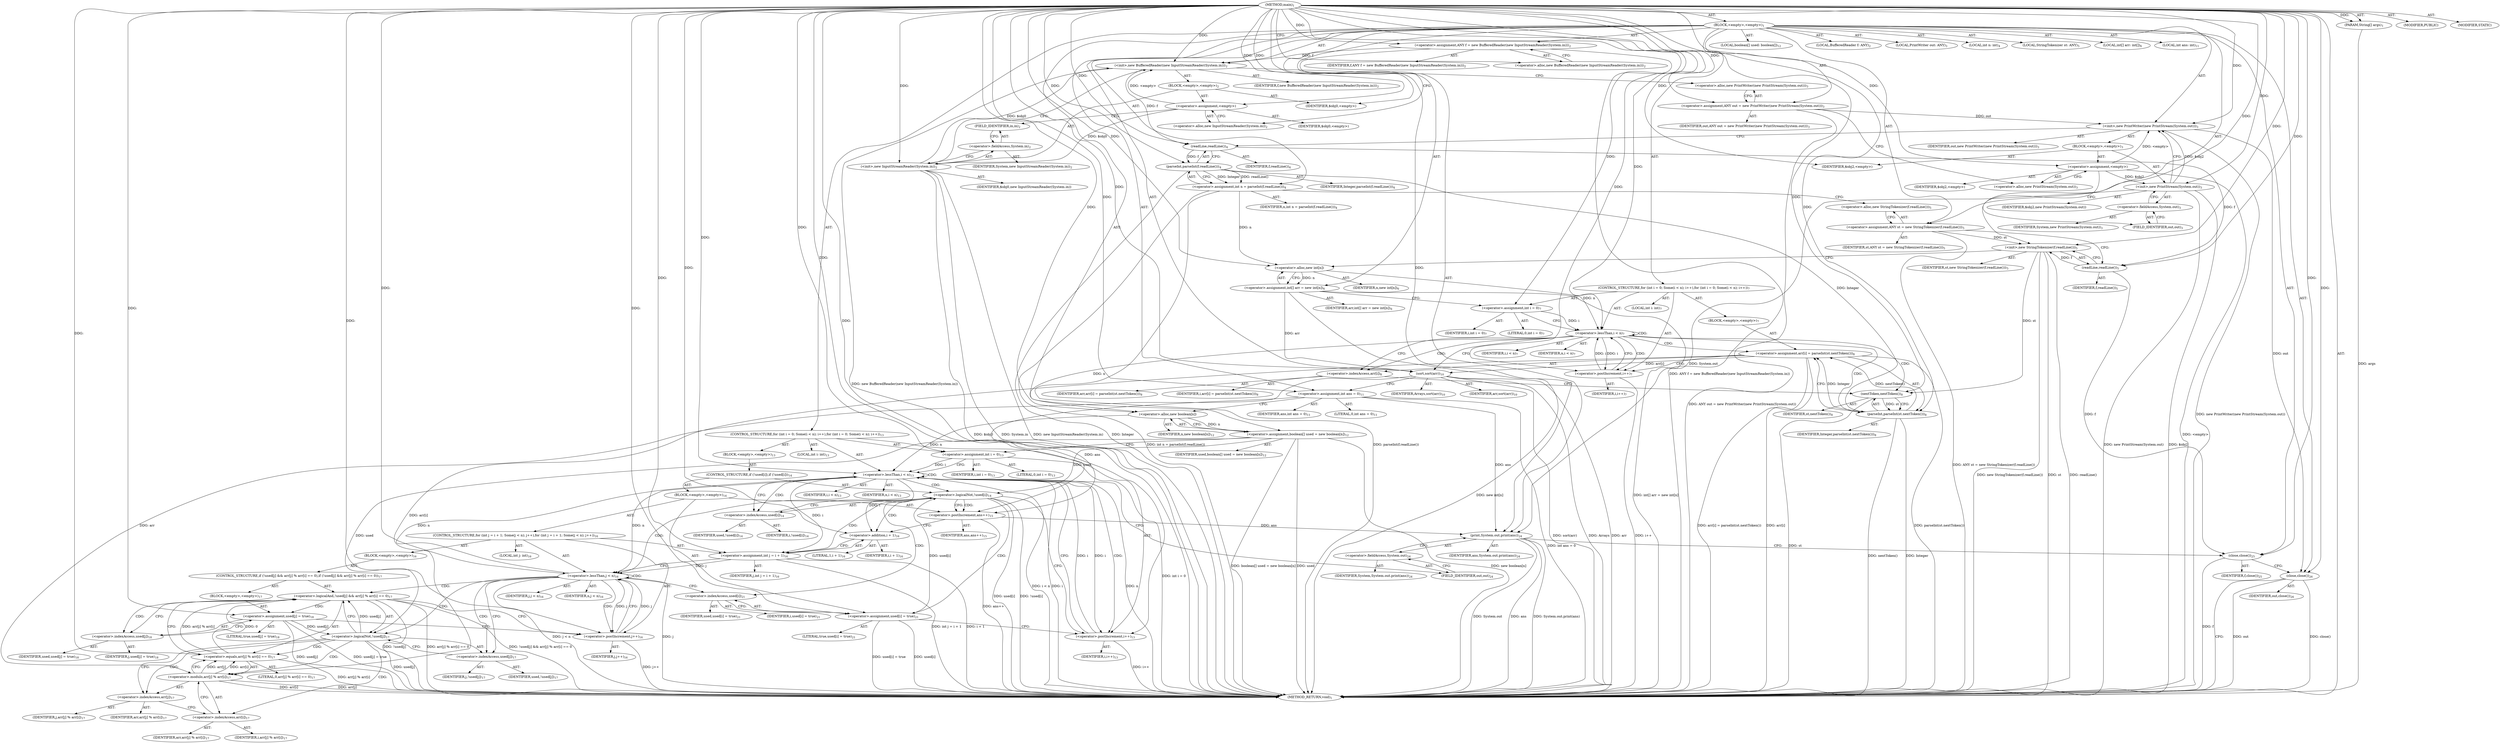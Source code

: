 digraph "main" {  
"23" [label = <(METHOD,main)<SUB>1</SUB>> ]
"24" [label = <(PARAM,String[] args)<SUB>1</SUB>> ]
"25" [label = <(BLOCK,&lt;empty&gt;,&lt;empty&gt;)<SUB>1</SUB>> ]
"4" [label = <(LOCAL,BufferedReader f: ANY)<SUB>2</SUB>> ]
"26" [label = <(&lt;operator&gt;.assignment,ANY f = new BufferedReader(new InputStreamReader(System.in)))<SUB>2</SUB>> ]
"27" [label = <(IDENTIFIER,f,ANY f = new BufferedReader(new InputStreamReader(System.in)))<SUB>2</SUB>> ]
"28" [label = <(&lt;operator&gt;.alloc,new BufferedReader(new InputStreamReader(System.in)))<SUB>2</SUB>> ]
"29" [label = <(&lt;init&gt;,new BufferedReader(new InputStreamReader(System.in)))<SUB>2</SUB>> ]
"3" [label = <(IDENTIFIER,f,new BufferedReader(new InputStreamReader(System.in)))<SUB>2</SUB>> ]
"30" [label = <(BLOCK,&lt;empty&gt;,&lt;empty&gt;)<SUB>2</SUB>> ]
"31" [label = <(&lt;operator&gt;.assignment,&lt;empty&gt;)> ]
"32" [label = <(IDENTIFIER,$obj0,&lt;empty&gt;)> ]
"33" [label = <(&lt;operator&gt;.alloc,new InputStreamReader(System.in))<SUB>2</SUB>> ]
"34" [label = <(&lt;init&gt;,new InputStreamReader(System.in))<SUB>2</SUB>> ]
"35" [label = <(IDENTIFIER,$obj0,new InputStreamReader(System.in))> ]
"36" [label = <(&lt;operator&gt;.fieldAccess,System.in)<SUB>2</SUB>> ]
"37" [label = <(IDENTIFIER,System,new InputStreamReader(System.in))<SUB>2</SUB>> ]
"38" [label = <(FIELD_IDENTIFIER,in,in)<SUB>2</SUB>> ]
"39" [label = <(IDENTIFIER,$obj0,&lt;empty&gt;)> ]
"6" [label = <(LOCAL,PrintWriter out: ANY)<SUB>3</SUB>> ]
"40" [label = <(&lt;operator&gt;.assignment,ANY out = new PrintWriter(new PrintStream(System.out)))<SUB>3</SUB>> ]
"41" [label = <(IDENTIFIER,out,ANY out = new PrintWriter(new PrintStream(System.out)))<SUB>3</SUB>> ]
"42" [label = <(&lt;operator&gt;.alloc,new PrintWriter(new PrintStream(System.out)))<SUB>3</SUB>> ]
"43" [label = <(&lt;init&gt;,new PrintWriter(new PrintStream(System.out)))<SUB>3</SUB>> ]
"5" [label = <(IDENTIFIER,out,new PrintWriter(new PrintStream(System.out)))<SUB>3</SUB>> ]
"44" [label = <(BLOCK,&lt;empty&gt;,&lt;empty&gt;)<SUB>3</SUB>> ]
"45" [label = <(&lt;operator&gt;.assignment,&lt;empty&gt;)> ]
"46" [label = <(IDENTIFIER,$obj2,&lt;empty&gt;)> ]
"47" [label = <(&lt;operator&gt;.alloc,new PrintStream(System.out))<SUB>3</SUB>> ]
"48" [label = <(&lt;init&gt;,new PrintStream(System.out))<SUB>3</SUB>> ]
"49" [label = <(IDENTIFIER,$obj2,new PrintStream(System.out))> ]
"50" [label = <(&lt;operator&gt;.fieldAccess,System.out)<SUB>3</SUB>> ]
"51" [label = <(IDENTIFIER,System,new PrintStream(System.out))<SUB>3</SUB>> ]
"52" [label = <(FIELD_IDENTIFIER,out,out)<SUB>3</SUB>> ]
"53" [label = <(IDENTIFIER,$obj2,&lt;empty&gt;)> ]
"54" [label = <(LOCAL,int n: int)<SUB>4</SUB>> ]
"55" [label = <(&lt;operator&gt;.assignment,int n = parseInt(f.readLine()))<SUB>4</SUB>> ]
"56" [label = <(IDENTIFIER,n,int n = parseInt(f.readLine()))<SUB>4</SUB>> ]
"57" [label = <(parseInt,parseInt(f.readLine()))<SUB>4</SUB>> ]
"58" [label = <(IDENTIFIER,Integer,parseInt(f.readLine()))<SUB>4</SUB>> ]
"59" [label = <(readLine,readLine())<SUB>4</SUB>> ]
"60" [label = <(IDENTIFIER,f,readLine())<SUB>4</SUB>> ]
"8" [label = <(LOCAL,StringTokenizer st: ANY)<SUB>5</SUB>> ]
"61" [label = <(&lt;operator&gt;.assignment,ANY st = new StringTokenizer(f.readLine()))<SUB>5</SUB>> ]
"62" [label = <(IDENTIFIER,st,ANY st = new StringTokenizer(f.readLine()))<SUB>5</SUB>> ]
"63" [label = <(&lt;operator&gt;.alloc,new StringTokenizer(f.readLine()))<SUB>5</SUB>> ]
"64" [label = <(&lt;init&gt;,new StringTokenizer(f.readLine()))<SUB>5</SUB>> ]
"7" [label = <(IDENTIFIER,st,new StringTokenizer(f.readLine()))<SUB>5</SUB>> ]
"65" [label = <(readLine,readLine())<SUB>5</SUB>> ]
"66" [label = <(IDENTIFIER,f,readLine())<SUB>5</SUB>> ]
"67" [label = <(LOCAL,int[] arr: int[])<SUB>6</SUB>> ]
"68" [label = <(&lt;operator&gt;.assignment,int[] arr = new int[n])<SUB>6</SUB>> ]
"69" [label = <(IDENTIFIER,arr,int[] arr = new int[n])<SUB>6</SUB>> ]
"70" [label = <(&lt;operator&gt;.alloc,new int[n])> ]
"71" [label = <(IDENTIFIER,n,new int[n])<SUB>6</SUB>> ]
"72" [label = <(CONTROL_STRUCTURE,for (int i = 0; Some(i &lt; n); i++),for (int i = 0; Some(i &lt; n); i++))<SUB>7</SUB>> ]
"73" [label = <(LOCAL,int i: int)<SUB>7</SUB>> ]
"74" [label = <(&lt;operator&gt;.assignment,int i = 0)<SUB>7</SUB>> ]
"75" [label = <(IDENTIFIER,i,int i = 0)<SUB>7</SUB>> ]
"76" [label = <(LITERAL,0,int i = 0)<SUB>7</SUB>> ]
"77" [label = <(&lt;operator&gt;.lessThan,i &lt; n)<SUB>7</SUB>> ]
"78" [label = <(IDENTIFIER,i,i &lt; n)<SUB>7</SUB>> ]
"79" [label = <(IDENTIFIER,n,i &lt; n)<SUB>7</SUB>> ]
"80" [label = <(&lt;operator&gt;.postIncrement,i++)<SUB>7</SUB>> ]
"81" [label = <(IDENTIFIER,i,i++)<SUB>7</SUB>> ]
"82" [label = <(BLOCK,&lt;empty&gt;,&lt;empty&gt;)<SUB>7</SUB>> ]
"83" [label = <(&lt;operator&gt;.assignment,arr[i] = parseInt(st.nextToken()))<SUB>8</SUB>> ]
"84" [label = <(&lt;operator&gt;.indexAccess,arr[i])<SUB>8</SUB>> ]
"85" [label = <(IDENTIFIER,arr,arr[i] = parseInt(st.nextToken()))<SUB>8</SUB>> ]
"86" [label = <(IDENTIFIER,i,arr[i] = parseInt(st.nextToken()))<SUB>8</SUB>> ]
"87" [label = <(parseInt,parseInt(st.nextToken()))<SUB>8</SUB>> ]
"88" [label = <(IDENTIFIER,Integer,parseInt(st.nextToken()))<SUB>8</SUB>> ]
"89" [label = <(nextToken,nextToken())<SUB>8</SUB>> ]
"90" [label = <(IDENTIFIER,st,nextToken())<SUB>8</SUB>> ]
"91" [label = <(sort,sort(arr))<SUB>10</SUB>> ]
"92" [label = <(IDENTIFIER,Arrays,sort(arr))<SUB>10</SUB>> ]
"93" [label = <(IDENTIFIER,arr,sort(arr))<SUB>10</SUB>> ]
"94" [label = <(LOCAL,int ans: int)<SUB>11</SUB>> ]
"95" [label = <(&lt;operator&gt;.assignment,int ans = 0)<SUB>11</SUB>> ]
"96" [label = <(IDENTIFIER,ans,int ans = 0)<SUB>11</SUB>> ]
"97" [label = <(LITERAL,0,int ans = 0)<SUB>11</SUB>> ]
"98" [label = <(LOCAL,boolean[] used: boolean[])<SUB>12</SUB>> ]
"99" [label = <(&lt;operator&gt;.assignment,boolean[] used = new boolean[n])<SUB>12</SUB>> ]
"100" [label = <(IDENTIFIER,used,boolean[] used = new boolean[n])<SUB>12</SUB>> ]
"101" [label = <(&lt;operator&gt;.alloc,new boolean[n])> ]
"102" [label = <(IDENTIFIER,n,new boolean[n])<SUB>12</SUB>> ]
"103" [label = <(CONTROL_STRUCTURE,for (int i = 0; Some(i &lt; n); i++),for (int i = 0; Some(i &lt; n); i++))<SUB>13</SUB>> ]
"104" [label = <(LOCAL,int i: int)<SUB>13</SUB>> ]
"105" [label = <(&lt;operator&gt;.assignment,int i = 0)<SUB>13</SUB>> ]
"106" [label = <(IDENTIFIER,i,int i = 0)<SUB>13</SUB>> ]
"107" [label = <(LITERAL,0,int i = 0)<SUB>13</SUB>> ]
"108" [label = <(&lt;operator&gt;.lessThan,i &lt; n)<SUB>13</SUB>> ]
"109" [label = <(IDENTIFIER,i,i &lt; n)<SUB>13</SUB>> ]
"110" [label = <(IDENTIFIER,n,i &lt; n)<SUB>13</SUB>> ]
"111" [label = <(&lt;operator&gt;.postIncrement,i++)<SUB>13</SUB>> ]
"112" [label = <(IDENTIFIER,i,i++)<SUB>13</SUB>> ]
"113" [label = <(BLOCK,&lt;empty&gt;,&lt;empty&gt;)<SUB>13</SUB>> ]
"114" [label = <(CONTROL_STRUCTURE,if (!used[i]),if (!used[i]))<SUB>14</SUB>> ]
"115" [label = <(&lt;operator&gt;.logicalNot,!used[i])<SUB>14</SUB>> ]
"116" [label = <(&lt;operator&gt;.indexAccess,used[i])<SUB>14</SUB>> ]
"117" [label = <(IDENTIFIER,used,!used[i])<SUB>14</SUB>> ]
"118" [label = <(IDENTIFIER,i,!used[i])<SUB>14</SUB>> ]
"119" [label = <(BLOCK,&lt;empty&gt;,&lt;empty&gt;)<SUB>14</SUB>> ]
"120" [label = <(&lt;operator&gt;.postIncrement,ans++)<SUB>15</SUB>> ]
"121" [label = <(IDENTIFIER,ans,ans++)<SUB>15</SUB>> ]
"122" [label = <(CONTROL_STRUCTURE,for (int j = i + 1; Some(j &lt; n); j++),for (int j = i + 1; Some(j &lt; n); j++))<SUB>16</SUB>> ]
"123" [label = <(LOCAL,int j: int)<SUB>16</SUB>> ]
"124" [label = <(&lt;operator&gt;.assignment,int j = i + 1)<SUB>16</SUB>> ]
"125" [label = <(IDENTIFIER,j,int j = i + 1)<SUB>16</SUB>> ]
"126" [label = <(&lt;operator&gt;.addition,i + 1)<SUB>16</SUB>> ]
"127" [label = <(IDENTIFIER,i,i + 1)<SUB>16</SUB>> ]
"128" [label = <(LITERAL,1,i + 1)<SUB>16</SUB>> ]
"129" [label = <(&lt;operator&gt;.lessThan,j &lt; n)<SUB>16</SUB>> ]
"130" [label = <(IDENTIFIER,j,j &lt; n)<SUB>16</SUB>> ]
"131" [label = <(IDENTIFIER,n,j &lt; n)<SUB>16</SUB>> ]
"132" [label = <(&lt;operator&gt;.postIncrement,j++)<SUB>16</SUB>> ]
"133" [label = <(IDENTIFIER,j,j++)<SUB>16</SUB>> ]
"134" [label = <(BLOCK,&lt;empty&gt;,&lt;empty&gt;)<SUB>16</SUB>> ]
"135" [label = <(CONTROL_STRUCTURE,if (!used[j] &amp;&amp; arr[j] % arr[i] == 0),if (!used[j] &amp;&amp; arr[j] % arr[i] == 0))<SUB>17</SUB>> ]
"136" [label = <(&lt;operator&gt;.logicalAnd,!used[j] &amp;&amp; arr[j] % arr[i] == 0)<SUB>17</SUB>> ]
"137" [label = <(&lt;operator&gt;.logicalNot,!used[j])<SUB>17</SUB>> ]
"138" [label = <(&lt;operator&gt;.indexAccess,used[j])<SUB>17</SUB>> ]
"139" [label = <(IDENTIFIER,used,!used[j])<SUB>17</SUB>> ]
"140" [label = <(IDENTIFIER,j,!used[j])<SUB>17</SUB>> ]
"141" [label = <(&lt;operator&gt;.equals,arr[j] % arr[i] == 0)<SUB>17</SUB>> ]
"142" [label = <(&lt;operator&gt;.modulo,arr[j] % arr[i])<SUB>17</SUB>> ]
"143" [label = <(&lt;operator&gt;.indexAccess,arr[j])<SUB>17</SUB>> ]
"144" [label = <(IDENTIFIER,arr,arr[j] % arr[i])<SUB>17</SUB>> ]
"145" [label = <(IDENTIFIER,j,arr[j] % arr[i])<SUB>17</SUB>> ]
"146" [label = <(&lt;operator&gt;.indexAccess,arr[i])<SUB>17</SUB>> ]
"147" [label = <(IDENTIFIER,arr,arr[j] % arr[i])<SUB>17</SUB>> ]
"148" [label = <(IDENTIFIER,i,arr[j] % arr[i])<SUB>17</SUB>> ]
"149" [label = <(LITERAL,0,arr[j] % arr[i] == 0)<SUB>17</SUB>> ]
"150" [label = <(BLOCK,&lt;empty&gt;,&lt;empty&gt;)<SUB>17</SUB>> ]
"151" [label = <(&lt;operator&gt;.assignment,used[j] = true)<SUB>18</SUB>> ]
"152" [label = <(&lt;operator&gt;.indexAccess,used[j])<SUB>18</SUB>> ]
"153" [label = <(IDENTIFIER,used,used[j] = true)<SUB>18</SUB>> ]
"154" [label = <(IDENTIFIER,j,used[j] = true)<SUB>18</SUB>> ]
"155" [label = <(LITERAL,true,used[j] = true)<SUB>18</SUB>> ]
"156" [label = <(&lt;operator&gt;.assignment,used[i] = true)<SUB>21</SUB>> ]
"157" [label = <(&lt;operator&gt;.indexAccess,used[i])<SUB>21</SUB>> ]
"158" [label = <(IDENTIFIER,used,used[i] = true)<SUB>21</SUB>> ]
"159" [label = <(IDENTIFIER,i,used[i] = true)<SUB>21</SUB>> ]
"160" [label = <(LITERAL,true,used[i] = true)<SUB>21</SUB>> ]
"161" [label = <(print,System.out.print(ans))<SUB>24</SUB>> ]
"162" [label = <(&lt;operator&gt;.fieldAccess,System.out)<SUB>24</SUB>> ]
"163" [label = <(IDENTIFIER,System,System.out.print(ans))<SUB>24</SUB>> ]
"164" [label = <(FIELD_IDENTIFIER,out,out)<SUB>24</SUB>> ]
"165" [label = <(IDENTIFIER,ans,System.out.print(ans))<SUB>24</SUB>> ]
"166" [label = <(close,close())<SUB>25</SUB>> ]
"167" [label = <(IDENTIFIER,f,close())<SUB>25</SUB>> ]
"168" [label = <(close,close())<SUB>26</SUB>> ]
"169" [label = <(IDENTIFIER,out,close())<SUB>26</SUB>> ]
"170" [label = <(MODIFIER,PUBLIC)> ]
"171" [label = <(MODIFIER,STATIC)> ]
"172" [label = <(METHOD_RETURN,void)<SUB>1</SUB>> ]
  "23" -> "24"  [ label = "AST: "] 
  "23" -> "25"  [ label = "AST: "] 
  "23" -> "170"  [ label = "AST: "] 
  "23" -> "171"  [ label = "AST: "] 
  "23" -> "172"  [ label = "AST: "] 
  "25" -> "4"  [ label = "AST: "] 
  "25" -> "26"  [ label = "AST: "] 
  "25" -> "29"  [ label = "AST: "] 
  "25" -> "6"  [ label = "AST: "] 
  "25" -> "40"  [ label = "AST: "] 
  "25" -> "43"  [ label = "AST: "] 
  "25" -> "54"  [ label = "AST: "] 
  "25" -> "55"  [ label = "AST: "] 
  "25" -> "8"  [ label = "AST: "] 
  "25" -> "61"  [ label = "AST: "] 
  "25" -> "64"  [ label = "AST: "] 
  "25" -> "67"  [ label = "AST: "] 
  "25" -> "68"  [ label = "AST: "] 
  "25" -> "72"  [ label = "AST: "] 
  "25" -> "91"  [ label = "AST: "] 
  "25" -> "94"  [ label = "AST: "] 
  "25" -> "95"  [ label = "AST: "] 
  "25" -> "98"  [ label = "AST: "] 
  "25" -> "99"  [ label = "AST: "] 
  "25" -> "103"  [ label = "AST: "] 
  "25" -> "161"  [ label = "AST: "] 
  "25" -> "166"  [ label = "AST: "] 
  "25" -> "168"  [ label = "AST: "] 
  "26" -> "27"  [ label = "AST: "] 
  "26" -> "28"  [ label = "AST: "] 
  "29" -> "3"  [ label = "AST: "] 
  "29" -> "30"  [ label = "AST: "] 
  "30" -> "31"  [ label = "AST: "] 
  "30" -> "34"  [ label = "AST: "] 
  "30" -> "39"  [ label = "AST: "] 
  "31" -> "32"  [ label = "AST: "] 
  "31" -> "33"  [ label = "AST: "] 
  "34" -> "35"  [ label = "AST: "] 
  "34" -> "36"  [ label = "AST: "] 
  "36" -> "37"  [ label = "AST: "] 
  "36" -> "38"  [ label = "AST: "] 
  "40" -> "41"  [ label = "AST: "] 
  "40" -> "42"  [ label = "AST: "] 
  "43" -> "5"  [ label = "AST: "] 
  "43" -> "44"  [ label = "AST: "] 
  "44" -> "45"  [ label = "AST: "] 
  "44" -> "48"  [ label = "AST: "] 
  "44" -> "53"  [ label = "AST: "] 
  "45" -> "46"  [ label = "AST: "] 
  "45" -> "47"  [ label = "AST: "] 
  "48" -> "49"  [ label = "AST: "] 
  "48" -> "50"  [ label = "AST: "] 
  "50" -> "51"  [ label = "AST: "] 
  "50" -> "52"  [ label = "AST: "] 
  "55" -> "56"  [ label = "AST: "] 
  "55" -> "57"  [ label = "AST: "] 
  "57" -> "58"  [ label = "AST: "] 
  "57" -> "59"  [ label = "AST: "] 
  "59" -> "60"  [ label = "AST: "] 
  "61" -> "62"  [ label = "AST: "] 
  "61" -> "63"  [ label = "AST: "] 
  "64" -> "7"  [ label = "AST: "] 
  "64" -> "65"  [ label = "AST: "] 
  "65" -> "66"  [ label = "AST: "] 
  "68" -> "69"  [ label = "AST: "] 
  "68" -> "70"  [ label = "AST: "] 
  "70" -> "71"  [ label = "AST: "] 
  "72" -> "73"  [ label = "AST: "] 
  "72" -> "74"  [ label = "AST: "] 
  "72" -> "77"  [ label = "AST: "] 
  "72" -> "80"  [ label = "AST: "] 
  "72" -> "82"  [ label = "AST: "] 
  "74" -> "75"  [ label = "AST: "] 
  "74" -> "76"  [ label = "AST: "] 
  "77" -> "78"  [ label = "AST: "] 
  "77" -> "79"  [ label = "AST: "] 
  "80" -> "81"  [ label = "AST: "] 
  "82" -> "83"  [ label = "AST: "] 
  "83" -> "84"  [ label = "AST: "] 
  "83" -> "87"  [ label = "AST: "] 
  "84" -> "85"  [ label = "AST: "] 
  "84" -> "86"  [ label = "AST: "] 
  "87" -> "88"  [ label = "AST: "] 
  "87" -> "89"  [ label = "AST: "] 
  "89" -> "90"  [ label = "AST: "] 
  "91" -> "92"  [ label = "AST: "] 
  "91" -> "93"  [ label = "AST: "] 
  "95" -> "96"  [ label = "AST: "] 
  "95" -> "97"  [ label = "AST: "] 
  "99" -> "100"  [ label = "AST: "] 
  "99" -> "101"  [ label = "AST: "] 
  "101" -> "102"  [ label = "AST: "] 
  "103" -> "104"  [ label = "AST: "] 
  "103" -> "105"  [ label = "AST: "] 
  "103" -> "108"  [ label = "AST: "] 
  "103" -> "111"  [ label = "AST: "] 
  "103" -> "113"  [ label = "AST: "] 
  "105" -> "106"  [ label = "AST: "] 
  "105" -> "107"  [ label = "AST: "] 
  "108" -> "109"  [ label = "AST: "] 
  "108" -> "110"  [ label = "AST: "] 
  "111" -> "112"  [ label = "AST: "] 
  "113" -> "114"  [ label = "AST: "] 
  "114" -> "115"  [ label = "AST: "] 
  "114" -> "119"  [ label = "AST: "] 
  "115" -> "116"  [ label = "AST: "] 
  "116" -> "117"  [ label = "AST: "] 
  "116" -> "118"  [ label = "AST: "] 
  "119" -> "120"  [ label = "AST: "] 
  "119" -> "122"  [ label = "AST: "] 
  "119" -> "156"  [ label = "AST: "] 
  "120" -> "121"  [ label = "AST: "] 
  "122" -> "123"  [ label = "AST: "] 
  "122" -> "124"  [ label = "AST: "] 
  "122" -> "129"  [ label = "AST: "] 
  "122" -> "132"  [ label = "AST: "] 
  "122" -> "134"  [ label = "AST: "] 
  "124" -> "125"  [ label = "AST: "] 
  "124" -> "126"  [ label = "AST: "] 
  "126" -> "127"  [ label = "AST: "] 
  "126" -> "128"  [ label = "AST: "] 
  "129" -> "130"  [ label = "AST: "] 
  "129" -> "131"  [ label = "AST: "] 
  "132" -> "133"  [ label = "AST: "] 
  "134" -> "135"  [ label = "AST: "] 
  "135" -> "136"  [ label = "AST: "] 
  "135" -> "150"  [ label = "AST: "] 
  "136" -> "137"  [ label = "AST: "] 
  "136" -> "141"  [ label = "AST: "] 
  "137" -> "138"  [ label = "AST: "] 
  "138" -> "139"  [ label = "AST: "] 
  "138" -> "140"  [ label = "AST: "] 
  "141" -> "142"  [ label = "AST: "] 
  "141" -> "149"  [ label = "AST: "] 
  "142" -> "143"  [ label = "AST: "] 
  "142" -> "146"  [ label = "AST: "] 
  "143" -> "144"  [ label = "AST: "] 
  "143" -> "145"  [ label = "AST: "] 
  "146" -> "147"  [ label = "AST: "] 
  "146" -> "148"  [ label = "AST: "] 
  "150" -> "151"  [ label = "AST: "] 
  "151" -> "152"  [ label = "AST: "] 
  "151" -> "155"  [ label = "AST: "] 
  "152" -> "153"  [ label = "AST: "] 
  "152" -> "154"  [ label = "AST: "] 
  "156" -> "157"  [ label = "AST: "] 
  "156" -> "160"  [ label = "AST: "] 
  "157" -> "158"  [ label = "AST: "] 
  "157" -> "159"  [ label = "AST: "] 
  "161" -> "162"  [ label = "AST: "] 
  "161" -> "165"  [ label = "AST: "] 
  "162" -> "163"  [ label = "AST: "] 
  "162" -> "164"  [ label = "AST: "] 
  "166" -> "167"  [ label = "AST: "] 
  "168" -> "169"  [ label = "AST: "] 
  "26" -> "33"  [ label = "CFG: "] 
  "29" -> "42"  [ label = "CFG: "] 
  "40" -> "47"  [ label = "CFG: "] 
  "43" -> "59"  [ label = "CFG: "] 
  "55" -> "63"  [ label = "CFG: "] 
  "61" -> "65"  [ label = "CFG: "] 
  "64" -> "70"  [ label = "CFG: "] 
  "68" -> "74"  [ label = "CFG: "] 
  "91" -> "95"  [ label = "CFG: "] 
  "95" -> "101"  [ label = "CFG: "] 
  "99" -> "105"  [ label = "CFG: "] 
  "161" -> "166"  [ label = "CFG: "] 
  "166" -> "168"  [ label = "CFG: "] 
  "168" -> "172"  [ label = "CFG: "] 
  "28" -> "26"  [ label = "CFG: "] 
  "42" -> "40"  [ label = "CFG: "] 
  "57" -> "55"  [ label = "CFG: "] 
  "63" -> "61"  [ label = "CFG: "] 
  "65" -> "64"  [ label = "CFG: "] 
  "70" -> "68"  [ label = "CFG: "] 
  "74" -> "77"  [ label = "CFG: "] 
  "77" -> "84"  [ label = "CFG: "] 
  "77" -> "91"  [ label = "CFG: "] 
  "80" -> "77"  [ label = "CFG: "] 
  "101" -> "99"  [ label = "CFG: "] 
  "105" -> "108"  [ label = "CFG: "] 
  "108" -> "116"  [ label = "CFG: "] 
  "108" -> "164"  [ label = "CFG: "] 
  "111" -> "108"  [ label = "CFG: "] 
  "162" -> "161"  [ label = "CFG: "] 
  "31" -> "38"  [ label = "CFG: "] 
  "34" -> "29"  [ label = "CFG: "] 
  "45" -> "52"  [ label = "CFG: "] 
  "48" -> "43"  [ label = "CFG: "] 
  "59" -> "57"  [ label = "CFG: "] 
  "83" -> "80"  [ label = "CFG: "] 
  "164" -> "162"  [ label = "CFG: "] 
  "33" -> "31"  [ label = "CFG: "] 
  "36" -> "34"  [ label = "CFG: "] 
  "47" -> "45"  [ label = "CFG: "] 
  "50" -> "48"  [ label = "CFG: "] 
  "84" -> "89"  [ label = "CFG: "] 
  "87" -> "83"  [ label = "CFG: "] 
  "115" -> "120"  [ label = "CFG: "] 
  "115" -> "111"  [ label = "CFG: "] 
  "38" -> "36"  [ label = "CFG: "] 
  "52" -> "50"  [ label = "CFG: "] 
  "89" -> "87"  [ label = "CFG: "] 
  "116" -> "115"  [ label = "CFG: "] 
  "120" -> "126"  [ label = "CFG: "] 
  "156" -> "111"  [ label = "CFG: "] 
  "124" -> "129"  [ label = "CFG: "] 
  "129" -> "138"  [ label = "CFG: "] 
  "129" -> "157"  [ label = "CFG: "] 
  "132" -> "129"  [ label = "CFG: "] 
  "157" -> "156"  [ label = "CFG: "] 
  "126" -> "124"  [ label = "CFG: "] 
  "136" -> "152"  [ label = "CFG: "] 
  "136" -> "132"  [ label = "CFG: "] 
  "137" -> "136"  [ label = "CFG: "] 
  "137" -> "143"  [ label = "CFG: "] 
  "141" -> "136"  [ label = "CFG: "] 
  "151" -> "132"  [ label = "CFG: "] 
  "138" -> "137"  [ label = "CFG: "] 
  "142" -> "141"  [ label = "CFG: "] 
  "152" -> "151"  [ label = "CFG: "] 
  "143" -> "146"  [ label = "CFG: "] 
  "146" -> "142"  [ label = "CFG: "] 
  "23" -> "28"  [ label = "CFG: "] 
  "24" -> "172"  [ label = "DDG: args"] 
  "26" -> "172"  [ label = "DDG: ANY f = new BufferedReader(new InputStreamReader(System.in))"] 
  "34" -> "172"  [ label = "DDG: $obj0"] 
  "34" -> "172"  [ label = "DDG: System.in"] 
  "34" -> "172"  [ label = "DDG: new InputStreamReader(System.in)"] 
  "29" -> "172"  [ label = "DDG: new BufferedReader(new InputStreamReader(System.in))"] 
  "40" -> "172"  [ label = "DDG: ANY out = new PrintWriter(new PrintStream(System.out))"] 
  "45" -> "172"  [ label = "DDG: &lt;empty&gt;"] 
  "48" -> "172"  [ label = "DDG: $obj2"] 
  "48" -> "172"  [ label = "DDG: new PrintStream(System.out)"] 
  "43" -> "172"  [ label = "DDG: new PrintWriter(new PrintStream(System.out))"] 
  "57" -> "172"  [ label = "DDG: Integer"] 
  "55" -> "172"  [ label = "DDG: parseInt(f.readLine())"] 
  "55" -> "172"  [ label = "DDG: int n = parseInt(f.readLine())"] 
  "61" -> "172"  [ label = "DDG: ANY st = new StringTokenizer(f.readLine())"] 
  "64" -> "172"  [ label = "DDG: st"] 
  "64" -> "172"  [ label = "DDG: readLine()"] 
  "64" -> "172"  [ label = "DDG: new StringTokenizer(f.readLine())"] 
  "68" -> "172"  [ label = "DDG: new int[n]"] 
  "68" -> "172"  [ label = "DDG: int[] arr = new int[n]"] 
  "91" -> "172"  [ label = "DDG: arr"] 
  "91" -> "172"  [ label = "DDG: sort(arr)"] 
  "95" -> "172"  [ label = "DDG: int ans = 0"] 
  "99" -> "172"  [ label = "DDG: used"] 
  "99" -> "172"  [ label = "DDG: new boolean[n]"] 
  "99" -> "172"  [ label = "DDG: boolean[] used = new boolean[n]"] 
  "105" -> "172"  [ label = "DDG: int i = 0"] 
  "108" -> "172"  [ label = "DDG: i"] 
  "108" -> "172"  [ label = "DDG: n"] 
  "108" -> "172"  [ label = "DDG: i &lt; n"] 
  "161" -> "172"  [ label = "DDG: System.out"] 
  "161" -> "172"  [ label = "DDG: ans"] 
  "161" -> "172"  [ label = "DDG: System.out.print(ans)"] 
  "166" -> "172"  [ label = "DDG: f"] 
  "168" -> "172"  [ label = "DDG: out"] 
  "168" -> "172"  [ label = "DDG: close()"] 
  "115" -> "172"  [ label = "DDG: used[i]"] 
  "115" -> "172"  [ label = "DDG: !used[i]"] 
  "120" -> "172"  [ label = "DDG: ans++"] 
  "124" -> "172"  [ label = "DDG: i + 1"] 
  "124" -> "172"  [ label = "DDG: int j = i + 1"] 
  "129" -> "172"  [ label = "DDG: j"] 
  "129" -> "172"  [ label = "DDG: j &lt; n"] 
  "156" -> "172"  [ label = "DDG: used[i]"] 
  "156" -> "172"  [ label = "DDG: used[i] = true"] 
  "111" -> "172"  [ label = "DDG: i++"] 
  "137" -> "172"  [ label = "DDG: used[j]"] 
  "136" -> "172"  [ label = "DDG: !used[j]"] 
  "142" -> "172"  [ label = "DDG: arr[j]"] 
  "142" -> "172"  [ label = "DDG: arr[i]"] 
  "141" -> "172"  [ label = "DDG: arr[j] % arr[i]"] 
  "136" -> "172"  [ label = "DDG: arr[j] % arr[i] == 0"] 
  "136" -> "172"  [ label = "DDG: !used[j] &amp;&amp; arr[j] % arr[i] == 0"] 
  "151" -> "172"  [ label = "DDG: used[j]"] 
  "151" -> "172"  [ label = "DDG: used[j] = true"] 
  "132" -> "172"  [ label = "DDG: j++"] 
  "83" -> "172"  [ label = "DDG: arr[i]"] 
  "87" -> "172"  [ label = "DDG: Integer"] 
  "89" -> "172"  [ label = "DDG: st"] 
  "87" -> "172"  [ label = "DDG: nextToken()"] 
  "83" -> "172"  [ label = "DDG: parseInt(st.nextToken())"] 
  "83" -> "172"  [ label = "DDG: arr[i] = parseInt(st.nextToken())"] 
  "80" -> "172"  [ label = "DDG: i++"] 
  "91" -> "172"  [ label = "DDG: Arrays"] 
  "23" -> "24"  [ label = "DDG: "] 
  "23" -> "26"  [ label = "DDG: "] 
  "23" -> "40"  [ label = "DDG: "] 
  "57" -> "55"  [ label = "DDG: Integer"] 
  "57" -> "55"  [ label = "DDG: readLine()"] 
  "23" -> "61"  [ label = "DDG: "] 
  "70" -> "68"  [ label = "DDG: n"] 
  "23" -> "95"  [ label = "DDG: "] 
  "101" -> "99"  [ label = "DDG: n"] 
  "26" -> "29"  [ label = "DDG: f"] 
  "23" -> "29"  [ label = "DDG: "] 
  "31" -> "29"  [ label = "DDG: &lt;empty&gt;"] 
  "34" -> "29"  [ label = "DDG: $obj0"] 
  "40" -> "43"  [ label = "DDG: out"] 
  "23" -> "43"  [ label = "DDG: "] 
  "45" -> "43"  [ label = "DDG: &lt;empty&gt;"] 
  "48" -> "43"  [ label = "DDG: $obj2"] 
  "61" -> "64"  [ label = "DDG: st"] 
  "23" -> "64"  [ label = "DDG: "] 
  "65" -> "64"  [ label = "DDG: f"] 
  "23" -> "74"  [ label = "DDG: "] 
  "23" -> "91"  [ label = "DDG: "] 
  "68" -> "91"  [ label = "DDG: arr"] 
  "83" -> "91"  [ label = "DDG: arr[i]"] 
  "23" -> "105"  [ label = "DDG: "] 
  "48" -> "161"  [ label = "DDG: System.out"] 
  "95" -> "161"  [ label = "DDG: ans"] 
  "120" -> "161"  [ label = "DDG: ans"] 
  "23" -> "161"  [ label = "DDG: "] 
  "65" -> "166"  [ label = "DDG: f"] 
  "23" -> "166"  [ label = "DDG: "] 
  "43" -> "168"  [ label = "DDG: out"] 
  "23" -> "168"  [ label = "DDG: "] 
  "23" -> "31"  [ label = "DDG: "] 
  "23" -> "39"  [ label = "DDG: "] 
  "23" -> "45"  [ label = "DDG: "] 
  "23" -> "53"  [ label = "DDG: "] 
  "23" -> "57"  [ label = "DDG: "] 
  "59" -> "57"  [ label = "DDG: f"] 
  "59" -> "65"  [ label = "DDG: f"] 
  "23" -> "65"  [ label = "DDG: "] 
  "55" -> "70"  [ label = "DDG: n"] 
  "23" -> "70"  [ label = "DDG: "] 
  "74" -> "77"  [ label = "DDG: i"] 
  "80" -> "77"  [ label = "DDG: i"] 
  "23" -> "77"  [ label = "DDG: "] 
  "70" -> "77"  [ label = "DDG: n"] 
  "77" -> "80"  [ label = "DDG: i"] 
  "23" -> "80"  [ label = "DDG: "] 
  "87" -> "83"  [ label = "DDG: Integer"] 
  "87" -> "83"  [ label = "DDG: nextToken()"] 
  "77" -> "101"  [ label = "DDG: n"] 
  "23" -> "101"  [ label = "DDG: "] 
  "105" -> "108"  [ label = "DDG: i"] 
  "111" -> "108"  [ label = "DDG: i"] 
  "23" -> "108"  [ label = "DDG: "] 
  "101" -> "108"  [ label = "DDG: n"] 
  "129" -> "108"  [ label = "DDG: n"] 
  "108" -> "111"  [ label = "DDG: i"] 
  "23" -> "111"  [ label = "DDG: "] 
  "31" -> "34"  [ label = "DDG: $obj0"] 
  "23" -> "34"  [ label = "DDG: "] 
  "45" -> "48"  [ label = "DDG: $obj2"] 
  "23" -> "48"  [ label = "DDG: "] 
  "29" -> "59"  [ label = "DDG: f"] 
  "23" -> "59"  [ label = "DDG: "] 
  "57" -> "87"  [ label = "DDG: Integer"] 
  "23" -> "87"  [ label = "DDG: "] 
  "89" -> "87"  [ label = "DDG: st"] 
  "99" -> "115"  [ label = "DDG: used"] 
  "156" -> "115"  [ label = "DDG: used[i]"] 
  "23" -> "156"  [ label = "DDG: "] 
  "64" -> "89"  [ label = "DDG: st"] 
  "23" -> "89"  [ label = "DDG: "] 
  "95" -> "120"  [ label = "DDG: ans"] 
  "23" -> "120"  [ label = "DDG: "] 
  "108" -> "124"  [ label = "DDG: i"] 
  "23" -> "124"  [ label = "DDG: "] 
  "124" -> "129"  [ label = "DDG: j"] 
  "132" -> "129"  [ label = "DDG: j"] 
  "23" -> "129"  [ label = "DDG: "] 
  "108" -> "129"  [ label = "DDG: n"] 
  "129" -> "132"  [ label = "DDG: j"] 
  "23" -> "132"  [ label = "DDG: "] 
  "108" -> "126"  [ label = "DDG: i"] 
  "23" -> "126"  [ label = "DDG: "] 
  "137" -> "136"  [ label = "DDG: used[j]"] 
  "141" -> "136"  [ label = "DDG: arr[j] % arr[i]"] 
  "141" -> "136"  [ label = "DDG: 0"] 
  "23" -> "151"  [ label = "DDG: "] 
  "99" -> "137"  [ label = "DDG: used"] 
  "151" -> "137"  [ label = "DDG: used[j]"] 
  "142" -> "141"  [ label = "DDG: arr[j]"] 
  "142" -> "141"  [ label = "DDG: arr[i]"] 
  "23" -> "141"  [ label = "DDG: "] 
  "91" -> "142"  [ label = "DDG: arr"] 
  "83" -> "142"  [ label = "DDG: arr[i]"] 
  "77" -> "77"  [ label = "CDG: "] 
  "77" -> "89"  [ label = "CDG: "] 
  "77" -> "84"  [ label = "CDG: "] 
  "77" -> "87"  [ label = "CDG: "] 
  "77" -> "80"  [ label = "CDG: "] 
  "77" -> "83"  [ label = "CDG: "] 
  "108" -> "115"  [ label = "CDG: "] 
  "108" -> "116"  [ label = "CDG: "] 
  "108" -> "108"  [ label = "CDG: "] 
  "108" -> "111"  [ label = "CDG: "] 
  "115" -> "120"  [ label = "CDG: "] 
  "115" -> "157"  [ label = "CDG: "] 
  "115" -> "129"  [ label = "CDG: "] 
  "115" -> "126"  [ label = "CDG: "] 
  "115" -> "156"  [ label = "CDG: "] 
  "115" -> "124"  [ label = "CDG: "] 
  "129" -> "136"  [ label = "CDG: "] 
  "129" -> "132"  [ label = "CDG: "] 
  "129" -> "129"  [ label = "CDG: "] 
  "129" -> "138"  [ label = "CDG: "] 
  "129" -> "137"  [ label = "CDG: "] 
  "136" -> "151"  [ label = "CDG: "] 
  "136" -> "152"  [ label = "CDG: "] 
  "137" -> "141"  [ label = "CDG: "] 
  "137" -> "146"  [ label = "CDG: "] 
  "137" -> "142"  [ label = "CDG: "] 
  "137" -> "143"  [ label = "CDG: "] 
}
